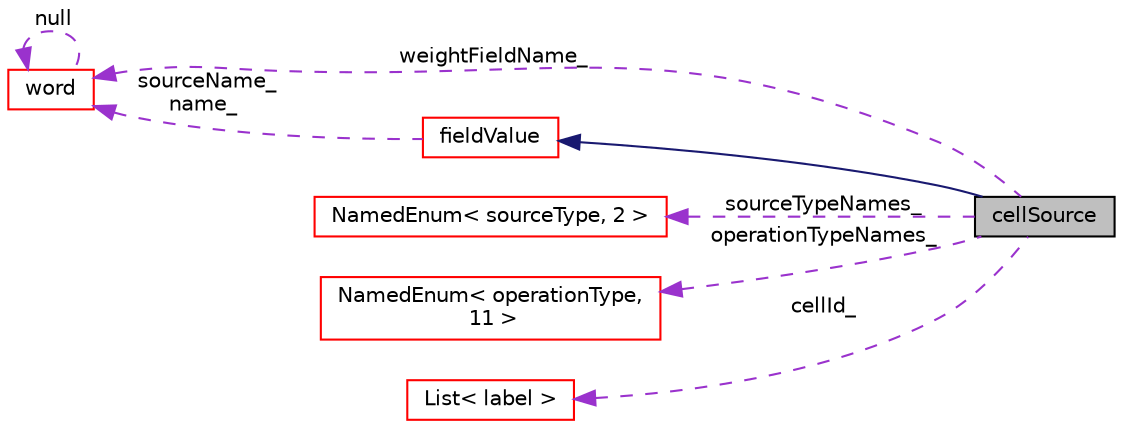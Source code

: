 digraph "cellSource"
{
  bgcolor="transparent";
  edge [fontname="Helvetica",fontsize="10",labelfontname="Helvetica",labelfontsize="10"];
  node [fontname="Helvetica",fontsize="10",shape=record];
  rankdir="LR";
  Node1 [label="cellSource",height=0.2,width=0.4,color="black", fillcolor="grey75", style="filled", fontcolor="black"];
  Node2 -> Node1 [dir="back",color="midnightblue",fontsize="10",style="solid",fontname="Helvetica"];
  Node2 [label="fieldValue",height=0.2,width=0.4,color="red",URL="$a00772.html",tooltip="Base class for field value -based function objects. "];
  Node3 -> Node2 [dir="back",color="darkorchid3",fontsize="10",style="dashed",label=" sourceName_\nname_" ,fontname="Helvetica"];
  Node3 [label="word",height=0.2,width=0.4,color="red",URL="$a02873.html",tooltip="A class for handling words, derived from string. "];
  Node3 -> Node3 [dir="back",color="darkorchid3",fontsize="10",style="dashed",label=" null" ,fontname="Helvetica"];
  Node4 -> Node1 [dir="back",color="darkorchid3",fontsize="10",style="dashed",label=" sourceTypeNames_" ,fontname="Helvetica"];
  Node4 [label="NamedEnum\< sourceType, 2 \>",height=0.2,width=0.4,color="red",URL="$a01569.html"];
  Node5 -> Node1 [dir="back",color="darkorchid3",fontsize="10",style="dashed",label=" operationTypeNames_" ,fontname="Helvetica"];
  Node5 [label="NamedEnum\< operationType,\l 11 \>",height=0.2,width=0.4,color="red",URL="$a01569.html"];
  Node6 -> Node1 [dir="back",color="darkorchid3",fontsize="10",style="dashed",label=" cellId_" ,fontname="Helvetica"];
  Node6 [label="List\< label \>",height=0.2,width=0.4,color="red",URL="$a01364.html"];
  Node3 -> Node1 [dir="back",color="darkorchid3",fontsize="10",style="dashed",label=" weightFieldName_" ,fontname="Helvetica"];
}

